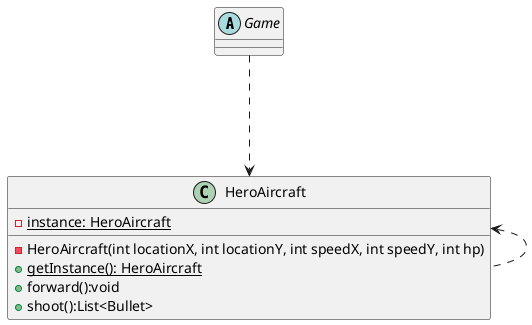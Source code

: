 @startuml

Abstract class Game {

}

class HeroAircraft {
    - {static} instance: HeroAircraft
    - HeroAircraft(int locationX, int locationY, int speedX, int speedY, int hp)
    + {static} getInstance(): HeroAircraft
    + forward():void
    + shoot():List<Bullet>
}

Game ...> HeroAircraft
HeroAircraft ..left..>HeroAircraft

@enduml
